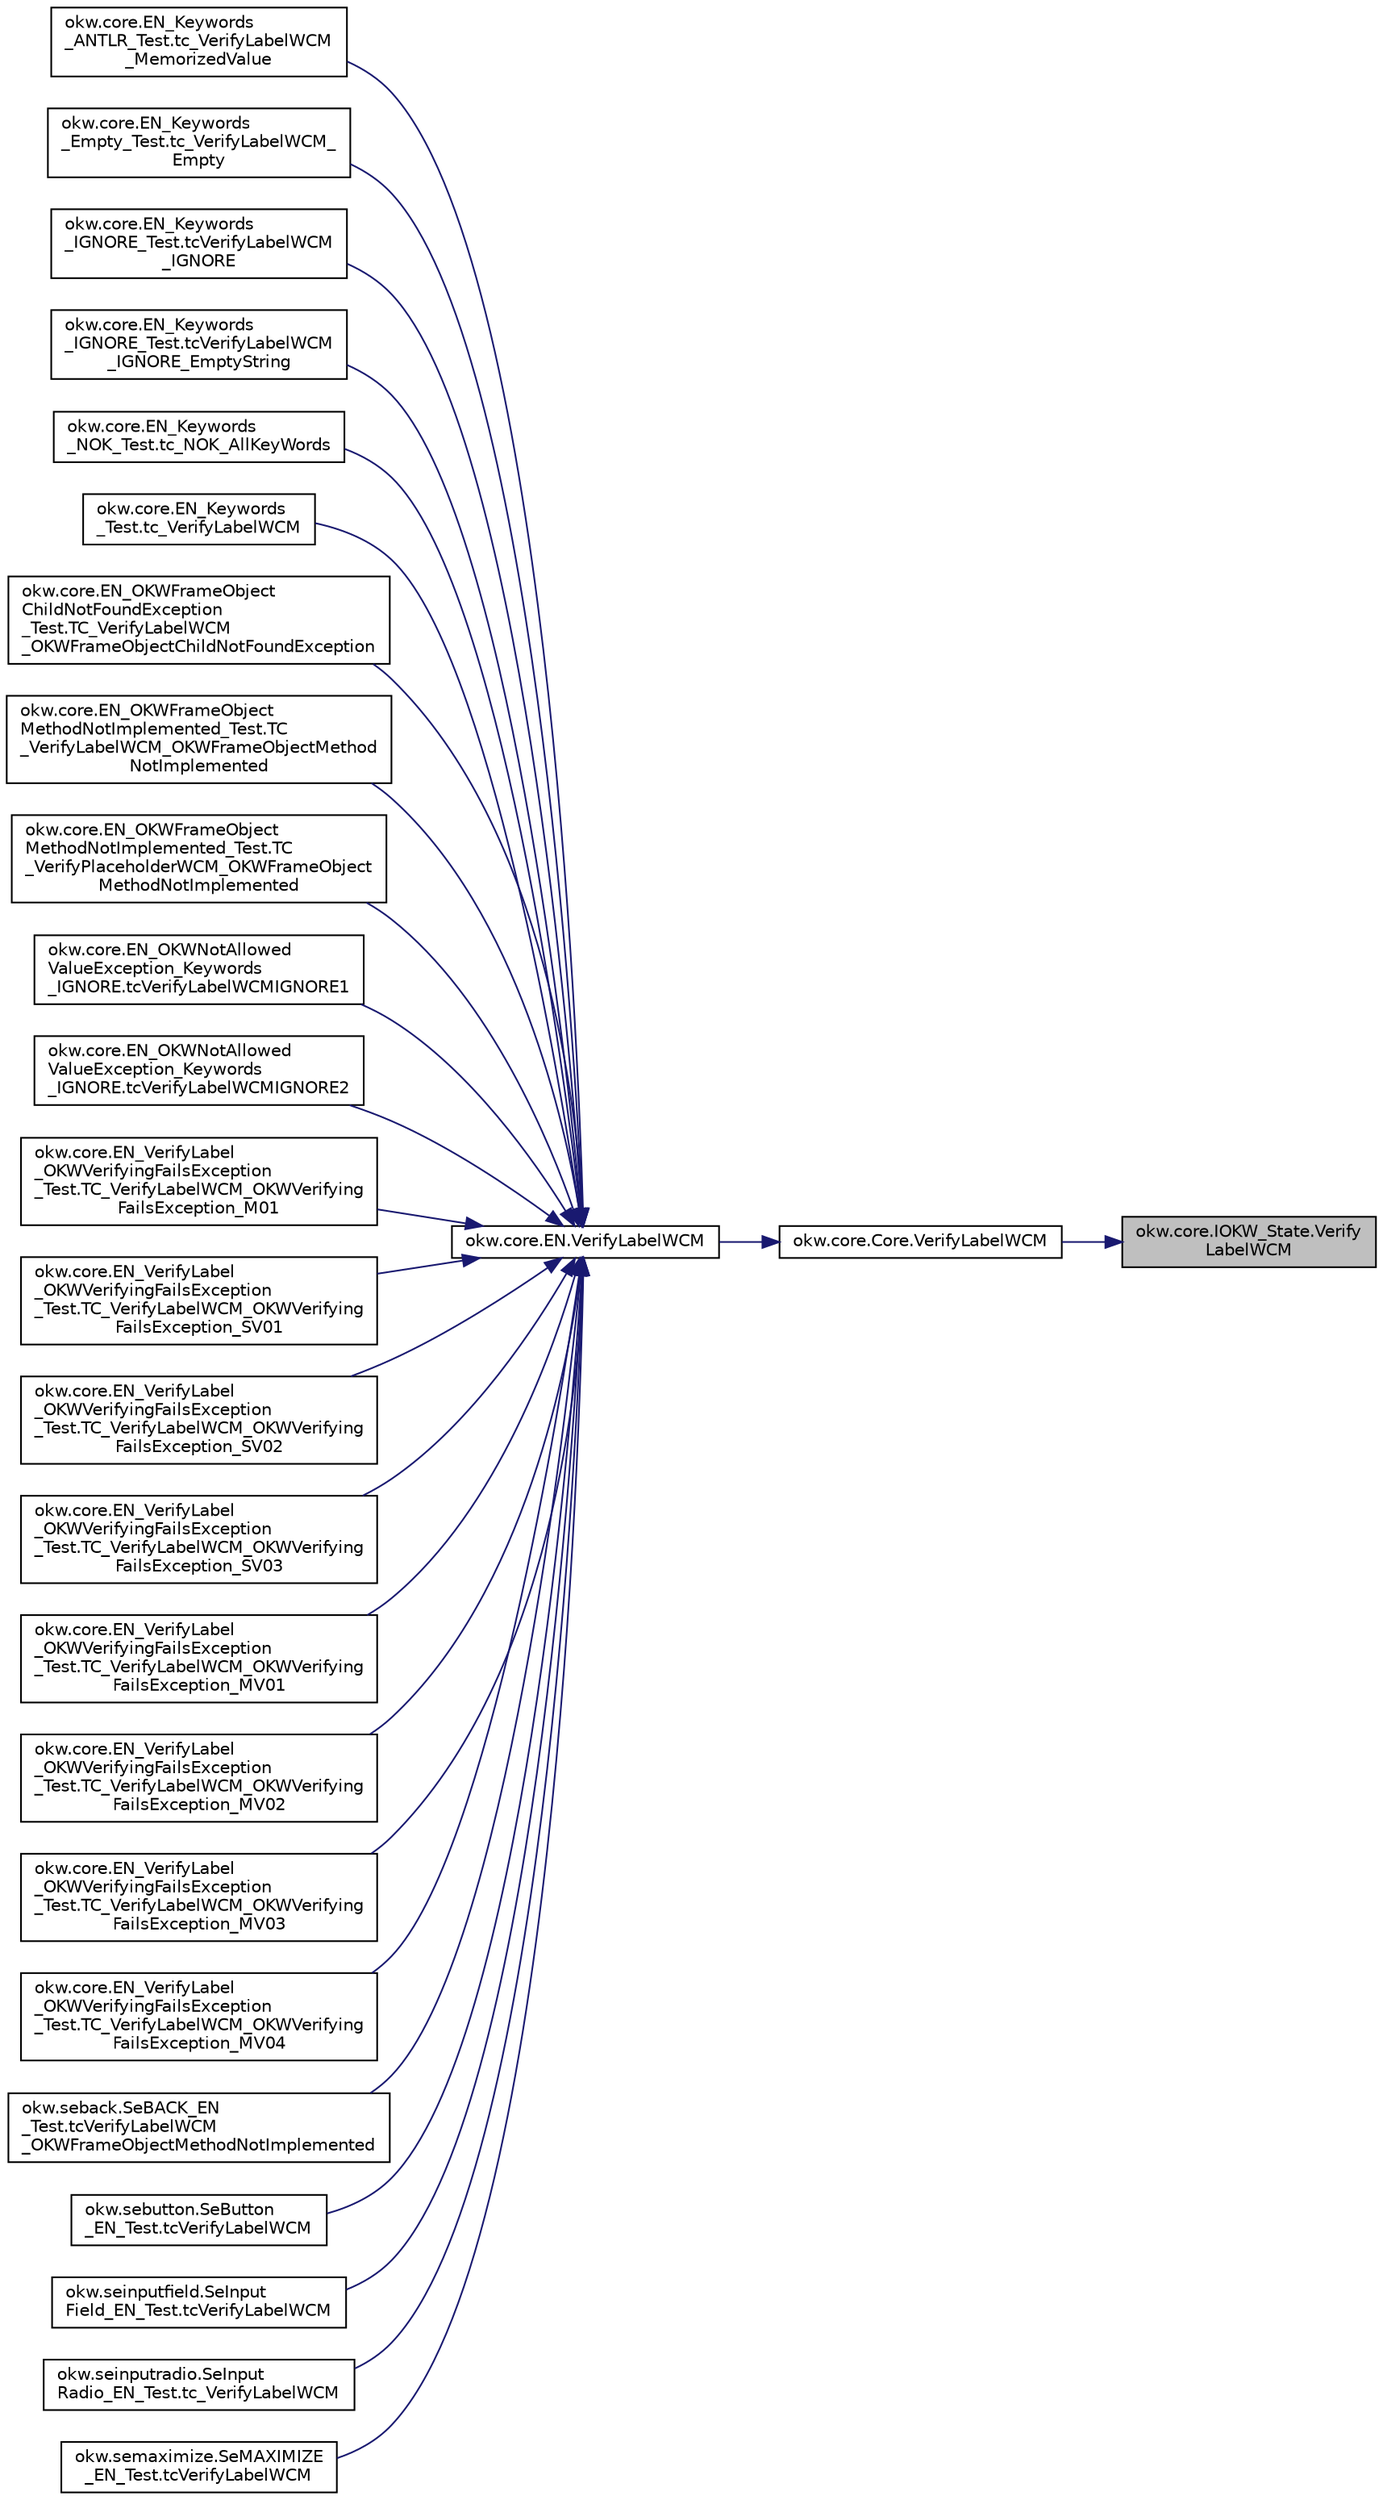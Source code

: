 digraph "okw.core.IOKW_State.VerifyLabelWCM"
{
 // INTERACTIVE_SVG=YES
 // LATEX_PDF_SIZE
  edge [fontname="Helvetica",fontsize="10",labelfontname="Helvetica",labelfontsize="10"];
  node [fontname="Helvetica",fontsize="10",shape=record];
  rankdir="RL";
  Node4362 [label="okw.core.IOKW_State.Verify\lLabelWCM",height=0.2,width=0.4,color="black", fillcolor="grey75", style="filled", fontcolor="black",tooltip="Überprüft die Beschreibung/Label des Objektes."];
  Node4362 -> Node4363 [dir="back",color="midnightblue",fontsize="10",style="solid",fontname="Helvetica"];
  Node4363 [label="okw.core.Core.VerifyLabelWCM",height=0.2,width=0.4,color="black", fillcolor="white", style="filled",URL="$classokw_1_1core_1_1_core.html#a6e3d7fe88a78afa61a1a340dd2da88b7",tooltip="Überprüft die Beschreibung/Label des Objektes."];
  Node4363 -> Node4364 [dir="back",color="midnightblue",fontsize="10",style="solid",fontname="Helvetica"];
  Node4364 [label="okw.core.EN.VerifyLabelWCM",height=0.2,width=0.4,color="black", fillcolor="white", style="filled",URL="$classokw_1_1core_1_1_e_n.html#a70ba07cc0050e6bd89dc133c36972d2a",tooltip="Überprüft die Beschreibung/Label des Objektes."];
  Node4364 -> Node4365 [dir="back",color="midnightblue",fontsize="10",style="solid",fontname="Helvetica"];
  Node4365 [label="okw.core.EN_Keywords\l_ANTLR_Test.tc_VerifyLabelWCM\l_MemorizedValue",height=0.2,width=0.4,color="black", fillcolor="white", style="filled",URL="$classokw_1_1core_1_1_e_n___keywords___a_n_t_l_r___test.html#a389abd728853cdcf69faae5b1763878e",tooltip=" "];
  Node4364 -> Node4366 [dir="back",color="midnightblue",fontsize="10",style="solid",fontname="Helvetica"];
  Node4366 [label="okw.core.EN_Keywords\l_Empty_Test.tc_VerifyLabelWCM_\lEmpty",height=0.2,width=0.4,color="black", fillcolor="white", style="filled",URL="$classokw_1_1core_1_1_e_n___keywords___empty___test.html#aafb0e984b138a14f5944cc74e6481bec",tooltip="Prüft \"${EMPTY}\" für das Schlüsslewort VerifyLabel(strng,string)"];
  Node4364 -> Node4367 [dir="back",color="midnightblue",fontsize="10",style="solid",fontname="Helvetica"];
  Node4367 [label="okw.core.EN_Keywords\l_IGNORE_Test.tcVerifyLabelWCM\l_IGNORE",height=0.2,width=0.4,color="black", fillcolor="white", style="filled",URL="$classokw_1_1core_1_1_e_n___keywords___i_g_n_o_r_e___test.html#a4dfe2d0247c22c5eb1f1f94cc559aff0",tooltip=" "];
  Node4364 -> Node4368 [dir="back",color="midnightblue",fontsize="10",style="solid",fontname="Helvetica"];
  Node4368 [label="okw.core.EN_Keywords\l_IGNORE_Test.tcVerifyLabelWCM\l_IGNORE_EmptyString",height=0.2,width=0.4,color="black", fillcolor="white", style="filled",URL="$classokw_1_1core_1_1_e_n___keywords___i_g_n_o_r_e___test.html#afd5a4fbb77f79820fc665a62a10a7924",tooltip=" "];
  Node4364 -> Node4369 [dir="back",color="midnightblue",fontsize="10",style="solid",fontname="Helvetica"];
  Node4369 [label="okw.core.EN_Keywords\l_NOK_Test.tc_NOK_AllKeyWords",height=0.2,width=0.4,color="black", fillcolor="white", style="filled",URL="$classokw_1_1core_1_1_e_n___keywords___n_o_k___test.html#a81a960a2341dfb0e27da7871291c84dc",tooltip="Prüft methoden aufruf für einen einfachen Click."];
  Node4364 -> Node4370 [dir="back",color="midnightblue",fontsize="10",style="solid",fontname="Helvetica"];
  Node4370 [label="okw.core.EN_Keywords\l_Test.tc_VerifyLabelWCM",height=0.2,width=0.4,color="black", fillcolor="white", style="filled",URL="$classokw_1_1core_1_1_e_n___keywords___test.html#af0480b6de0340fe3c17398da7aaa3839",tooltip="\"Normaler\" Testfall für das Schlüsselwort EN.VerifyLabelWCM(String,String)."];
  Node4364 -> Node4371 [dir="back",color="midnightblue",fontsize="10",style="solid",fontname="Helvetica"];
  Node4371 [label="okw.core.EN_OKWFrameObject\lChildNotFoundException\l_Test.TC_VerifyLabelWCM\l_OKWFrameObjectChildNotFoundException",height=0.2,width=0.4,color="black", fillcolor="white", style="filled",URL="$classokw_1_1core_1_1_e_n___o_k_w_frame_object_child_not_found_exception___test.html#a1f17a9b2071e2c989d6f13a17261d4c1",tooltip="Prüft ob die Ausnahme OKWFrameObjectChildNotFoundException durch die LFC-VerifyCaption ausgelöst wird..."];
  Node4364 -> Node4372 [dir="back",color="midnightblue",fontsize="10",style="solid",fontname="Helvetica"];
  Node4372 [label="okw.core.EN_OKWFrameObject\lMethodNotImplemented_Test.TC\l_VerifyLabelWCM_OKWFrameObjectMethod\lNotImplemented",height=0.2,width=0.4,color="black", fillcolor="white", style="filled",URL="$classokw_1_1core_1_1_e_n___o_k_w_frame_object_method_not_implemented___test.html#a62484fa5ac110f76c7871dff8cdc2395",tooltip="Prüft ob die Ausnahme OKWFrameObjectMethodNotImplemented von VerifyCaptionWCM( FN,..."];
  Node4364 -> Node4373 [dir="back",color="midnightblue",fontsize="10",style="solid",fontname="Helvetica"];
  Node4373 [label="okw.core.EN_OKWFrameObject\lMethodNotImplemented_Test.TC\l_VerifyPlaceholderWCM_OKWFrameObject\lMethodNotImplemented",height=0.2,width=0.4,color="black", fillcolor="white", style="filled",URL="$classokw_1_1core_1_1_e_n___o_k_w_frame_object_method_not_implemented___test.html#a111596776b0372c8c042d5c674be2ec9",tooltip="Prüft ob die Ausnahme OKWFrameObjectMethodNotImplemented von VerifyPlaceholderWCM( FN,..."];
  Node4364 -> Node4374 [dir="back",color="midnightblue",fontsize="10",style="solid",fontname="Helvetica"];
  Node4374 [label="okw.core.EN_OKWNotAllowed\lValueException_Keywords\l_IGNORE.tcVerifyLabelWCMIGNORE1",height=0.2,width=0.4,color="black", fillcolor="white", style="filled",URL="$classokw_1_1core_1_1_e_n___o_k_w_not_allowed_value_exception___keywords___i_g_n_o_r_e.html#ab5b67589389cb02e0547185fbf862097",tooltip="Prüft ob \"${IGNORE} \" die Ausnahme okw.exceptions.OKWNotAllowedValueException auslöst."];
  Node4364 -> Node4375 [dir="back",color="midnightblue",fontsize="10",style="solid",fontname="Helvetica"];
  Node4375 [label="okw.core.EN_OKWNotAllowed\lValueException_Keywords\l_IGNORE.tcVerifyLabelWCMIGNORE2",height=0.2,width=0.4,color="black", fillcolor="white", style="filled",URL="$classokw_1_1core_1_1_e_n___o_k_w_not_allowed_value_exception___keywords___i_g_n_o_r_e.html#a59950fbfd35a688eb5f7b348023b627c",tooltip="Prüft ob \"\"${IGNORE}${TCN}\" die Ausnahme okw.exceptions.OKWNotAllowedValueException auslöst."];
  Node4364 -> Node4376 [dir="back",color="midnightblue",fontsize="10",style="solid",fontname="Helvetica"];
  Node4376 [label="okw.core.EN_VerifyLabel\l_OKWVerifyingFailsException\l_Test.TC_VerifyLabelWCM_OKWVerifying\lFailsException_M01",height=0.2,width=0.4,color="black", fillcolor="white", style="filled",URL="$classokw_1_1core_1_1_e_n___verify_label___o_k_w_verifying_fails_exception___test.html#a8413c81f5d96301ecc9a1e3beaf0561e",tooltip="Prüft, ob die Ausnahme OKWVerifyingFailsException bei einem Soll/Ist-Vergleich ausgelöst wird."];
  Node4364 -> Node4377 [dir="back",color="midnightblue",fontsize="10",style="solid",fontname="Helvetica"];
  Node4377 [label="okw.core.EN_VerifyLabel\l_OKWVerifyingFailsException\l_Test.TC_VerifyLabelWCM_OKWVerifying\lFailsException_SV01",height=0.2,width=0.4,color="black", fillcolor="white", style="filled",URL="$classokw_1_1core_1_1_e_n___verify_label___o_k_w_verifying_fails_exception___test.html#a33635eb753e79dcd7f891ecb903b72f3",tooltip="Prüft, ob die Ausnahme OKWVerifyingFailsException bei einem Soll/Ist-Vergleich ausgelöst wird."];
  Node4364 -> Node4378 [dir="back",color="midnightblue",fontsize="10",style="solid",fontname="Helvetica"];
  Node4378 [label="okw.core.EN_VerifyLabel\l_OKWVerifyingFailsException\l_Test.TC_VerifyLabelWCM_OKWVerifying\lFailsException_SV02",height=0.2,width=0.4,color="black", fillcolor="white", style="filled",URL="$classokw_1_1core_1_1_e_n___verify_label___o_k_w_verifying_fails_exception___test.html#aad4f76c8fb7d37d6d3a4353d9c4d8bbe",tooltip="Prüft, ob die Ausnahme OKWVerifyingFailsException bei einem Soll/Ist-Vergleich ausgelöst wird."];
  Node4364 -> Node4379 [dir="back",color="midnightblue",fontsize="10",style="solid",fontname="Helvetica"];
  Node4379 [label="okw.core.EN_VerifyLabel\l_OKWVerifyingFailsException\l_Test.TC_VerifyLabelWCM_OKWVerifying\lFailsException_SV03",height=0.2,width=0.4,color="black", fillcolor="white", style="filled",URL="$classokw_1_1core_1_1_e_n___verify_label___o_k_w_verifying_fails_exception___test.html#adeb23837ad921772273100a2bbe27b26",tooltip="Prüft, ob die Ausnahme OKWVerifyingFailsException bei einem Soll/Ist-Vergleich ausgelöst wird."];
  Node4364 -> Node4380 [dir="back",color="midnightblue",fontsize="10",style="solid",fontname="Helvetica"];
  Node4380 [label="okw.core.EN_VerifyLabel\l_OKWVerifyingFailsException\l_Test.TC_VerifyLabelWCM_OKWVerifying\lFailsException_MV01",height=0.2,width=0.4,color="black", fillcolor="white", style="filled",URL="$classokw_1_1core_1_1_e_n___verify_label___o_k_w_verifying_fails_exception___test.html#a15e8ab6a40bdf507abd90b3b588986df",tooltip="Prüft, ob die Ausnahme OKWVerifyingFailsException bei einem Soll/Ist-Vergleich ausgelöst wird."];
  Node4364 -> Node4381 [dir="back",color="midnightblue",fontsize="10",style="solid",fontname="Helvetica"];
  Node4381 [label="okw.core.EN_VerifyLabel\l_OKWVerifyingFailsException\l_Test.TC_VerifyLabelWCM_OKWVerifying\lFailsException_MV02",height=0.2,width=0.4,color="black", fillcolor="white", style="filled",URL="$classokw_1_1core_1_1_e_n___verify_label___o_k_w_verifying_fails_exception___test.html#a11a50d6db7152fa1c06ad1a49d601f04",tooltip="Prüft, ob die Ausnahme OKWVerifyingFailsException bei einem Soll/Ist-Vergleich ausgelöst wird."];
  Node4364 -> Node4382 [dir="back",color="midnightblue",fontsize="10",style="solid",fontname="Helvetica"];
  Node4382 [label="okw.core.EN_VerifyLabel\l_OKWVerifyingFailsException\l_Test.TC_VerifyLabelWCM_OKWVerifying\lFailsException_MV03",height=0.2,width=0.4,color="black", fillcolor="white", style="filled",URL="$classokw_1_1core_1_1_e_n___verify_label___o_k_w_verifying_fails_exception___test.html#a2dfdbf1d19acc598f043745b7176b783",tooltip="Prüft, ob die Ausnahme OKWVerifyingFailsException bei einem Soll/Ist-Vergleich ausgelöst wird."];
  Node4364 -> Node4383 [dir="back",color="midnightblue",fontsize="10",style="solid",fontname="Helvetica"];
  Node4383 [label="okw.core.EN_VerifyLabel\l_OKWVerifyingFailsException\l_Test.TC_VerifyLabelWCM_OKWVerifying\lFailsException_MV04",height=0.2,width=0.4,color="black", fillcolor="white", style="filled",URL="$classokw_1_1core_1_1_e_n___verify_label___o_k_w_verifying_fails_exception___test.html#adfdfa5dad4e3e11fc268a7406cfec681",tooltip="Prüft, ob die Ausnahme OKWVerifyingFailsException bei einem Soll/Ist-Vergleich ausgelöst wird."];
  Node4364 -> Node4384 [dir="back",color="midnightblue",fontsize="10",style="solid",fontname="Helvetica"];
  Node4384 [label="okw.seback.SeBACK_EN\l_Test.tcVerifyLabelWCM\l_OKWFrameObjectMethodNotImplemented",height=0.2,width=0.4,color="black", fillcolor="white", style="filled",URL="$classokw_1_1seback_1_1_se_b_a_c_k___e_n___test.html#af9b6115b5ecf78adf36a7dad2c7b955c",tooltip="Test des Schlüsselwortes \"VerifyLabelWCM( FN, ExpVal ) für SeBACK."];
  Node4364 -> Node4385 [dir="back",color="midnightblue",fontsize="10",style="solid",fontname="Helvetica"];
  Node4385 [label="okw.sebutton.SeButton\l_EN_Test.tcVerifyLabelWCM",height=0.2,width=0.4,color="black", fillcolor="white", style="filled",URL="$classokw_1_1sebutton_1_1_se_button___e_n___test.html#a8b6784c6df19a9e29079756409afe8b6",tooltip="Test des Schlüsselwortes VerifyLabel für den GUI-Adapter SeButton."];
  Node4364 -> Node4386 [dir="back",color="midnightblue",fontsize="10",style="solid",fontname="Helvetica"];
  Node4386 [label="okw.seinputfield.SeInput\lField_EN_Test.tcVerifyLabelWCM",height=0.2,width=0.4,color="black", fillcolor="white", style="filled",URL="$classokw_1_1seinputfield_1_1_se_input_field___e_n___test.html#a8b2380718f56fb15fb0d6e70762b92e1",tooltip="Prüft, ob die Methode VerifyLabelWCM für SeInputField implementiert ist."];
  Node4364 -> Node4387 [dir="back",color="midnightblue",fontsize="10",style="solid",fontname="Helvetica"];
  Node4387 [label="okw.seinputradio.SeInput\lRadio_EN_Test.tc_VerifyLabelWCM",height=0.2,width=0.4,color="black", fillcolor="white", style="filled",URL="$classokw_1_1seinputradio_1_1_se_input_radio___e_n___test.html#aad91a331636cab9e7472eae90f61d206",tooltip="Test des Schlüsselwortes VerifyLabel für den GUI-Adapter SeInputRadio."];
  Node4364 -> Node4388 [dir="back",color="midnightblue",fontsize="10",style="solid",fontname="Helvetica"];
  Node4388 [label="okw.semaximize.SeMAXIMIZE\l_EN_Test.tcVerifyLabelWCM",height=0.2,width=0.4,color="black", fillcolor="white", style="filled",URL="$classokw_1_1semaximize_1_1_se_m_a_x_i_m_i_z_e___e_n___test.html#a90862ef460fd9d821ee95dec5ff729d1",tooltip="Test des Schlüsselwortes \"VerifyLabelWCM( FN, ExpVal ) für SeMAXIMIZE."];
}
